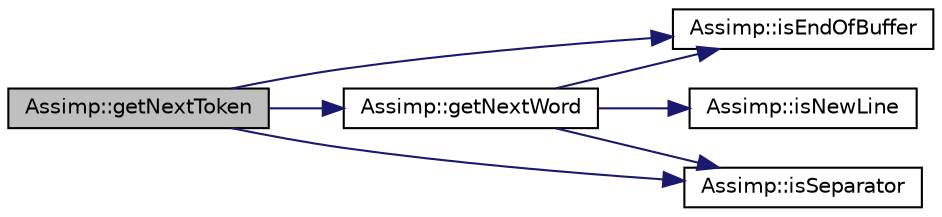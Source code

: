 digraph "Assimp::getNextToken"
{
  edge [fontname="Helvetica",fontsize="10",labelfontname="Helvetica",labelfontsize="10"];
  node [fontname="Helvetica",fontsize="10",shape=record];
  rankdir="LR";
  Node1 [label="Assimp::getNextToken",height=0.2,width=0.4,color="black", fillcolor="grey75", style="filled", fontcolor="black"];
  Node1 -> Node2 [color="midnightblue",fontsize="10",style="solid",fontname="Helvetica"];
  Node2 [label="Assimp::isEndOfBuffer",height=0.2,width=0.4,color="black", fillcolor="white", style="filled",URL="$namespace_assimp.html#a98cbb5f7f096bb5e6b42e08d4f65456a",tooltip="Returns true, if the last entry of the buffer is reached. "];
  Node1 -> Node3 [color="midnightblue",fontsize="10",style="solid",fontname="Helvetica"];
  Node3 [label="Assimp::isSeparator",height=0.2,width=0.4,color="black", fillcolor="white", style="filled",URL="$namespace_assimp.html#ac0fa4924a9d69a0c625c44af70de4793",tooltip="Returns true, if token is a space on any supported platform. "];
  Node1 -> Node4 [color="midnightblue",fontsize="10",style="solid",fontname="Helvetica"];
  Node4 [label="Assimp::getNextWord",height=0.2,width=0.4,color="black", fillcolor="white", style="filled",URL="$namespace_assimp.html#a136ee23a615c5889f37d4e22ec7a343a",tooltip="Returns next word separated by a space. "];
  Node4 -> Node2 [color="midnightblue",fontsize="10",style="solid",fontname="Helvetica"];
  Node4 -> Node3 [color="midnightblue",fontsize="10",style="solid",fontname="Helvetica"];
  Node4 -> Node5 [color="midnightblue",fontsize="10",style="solid",fontname="Helvetica"];
  Node5 [label="Assimp::isNewLine",height=0.2,width=0.4,color="black", fillcolor="white", style="filled",URL="$namespace_assimp.html#a85a3905e1425845270407c4b081fa02f",tooltip="Returns true, fi token id a new line marking token. "];
}
